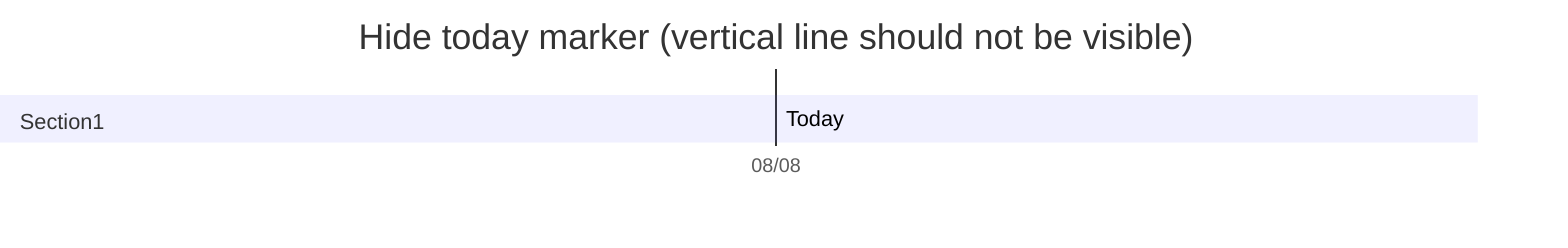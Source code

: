 gantt
    title Hide today marker (vertical line should not be visible)
    dateFormat Z
    axisFormat %d/%m
    todayMarker off
    section Section1
    Today: 1, 08-08-09-01:00, 5min
